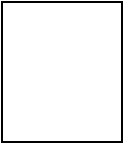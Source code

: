 <mxfile version="24.7.17">
  <diagram name="第 1 页" id="S0F3kE0rzSrIrFX20sLZ">
    <mxGraphModel dx="1026" dy="650" grid="1" gridSize="10" guides="1" tooltips="1" connect="1" arrows="1" fold="1" page="1" pageScale="1" pageWidth="827" pageHeight="1169" math="0" shadow="0">
      <root>
        <mxCell id="0" />
        <mxCell id="1" parent="0" />
        <mxCell id="XpgOBzzHTsJTAzG9nwpK-1" value="" style="rounded=0;whiteSpace=wrap;html=1;" vertex="1" parent="1">
          <mxGeometry x="190" y="180" width="60" height="70" as="geometry" />
        </mxCell>
      </root>
    </mxGraphModel>
  </diagram>
</mxfile>
